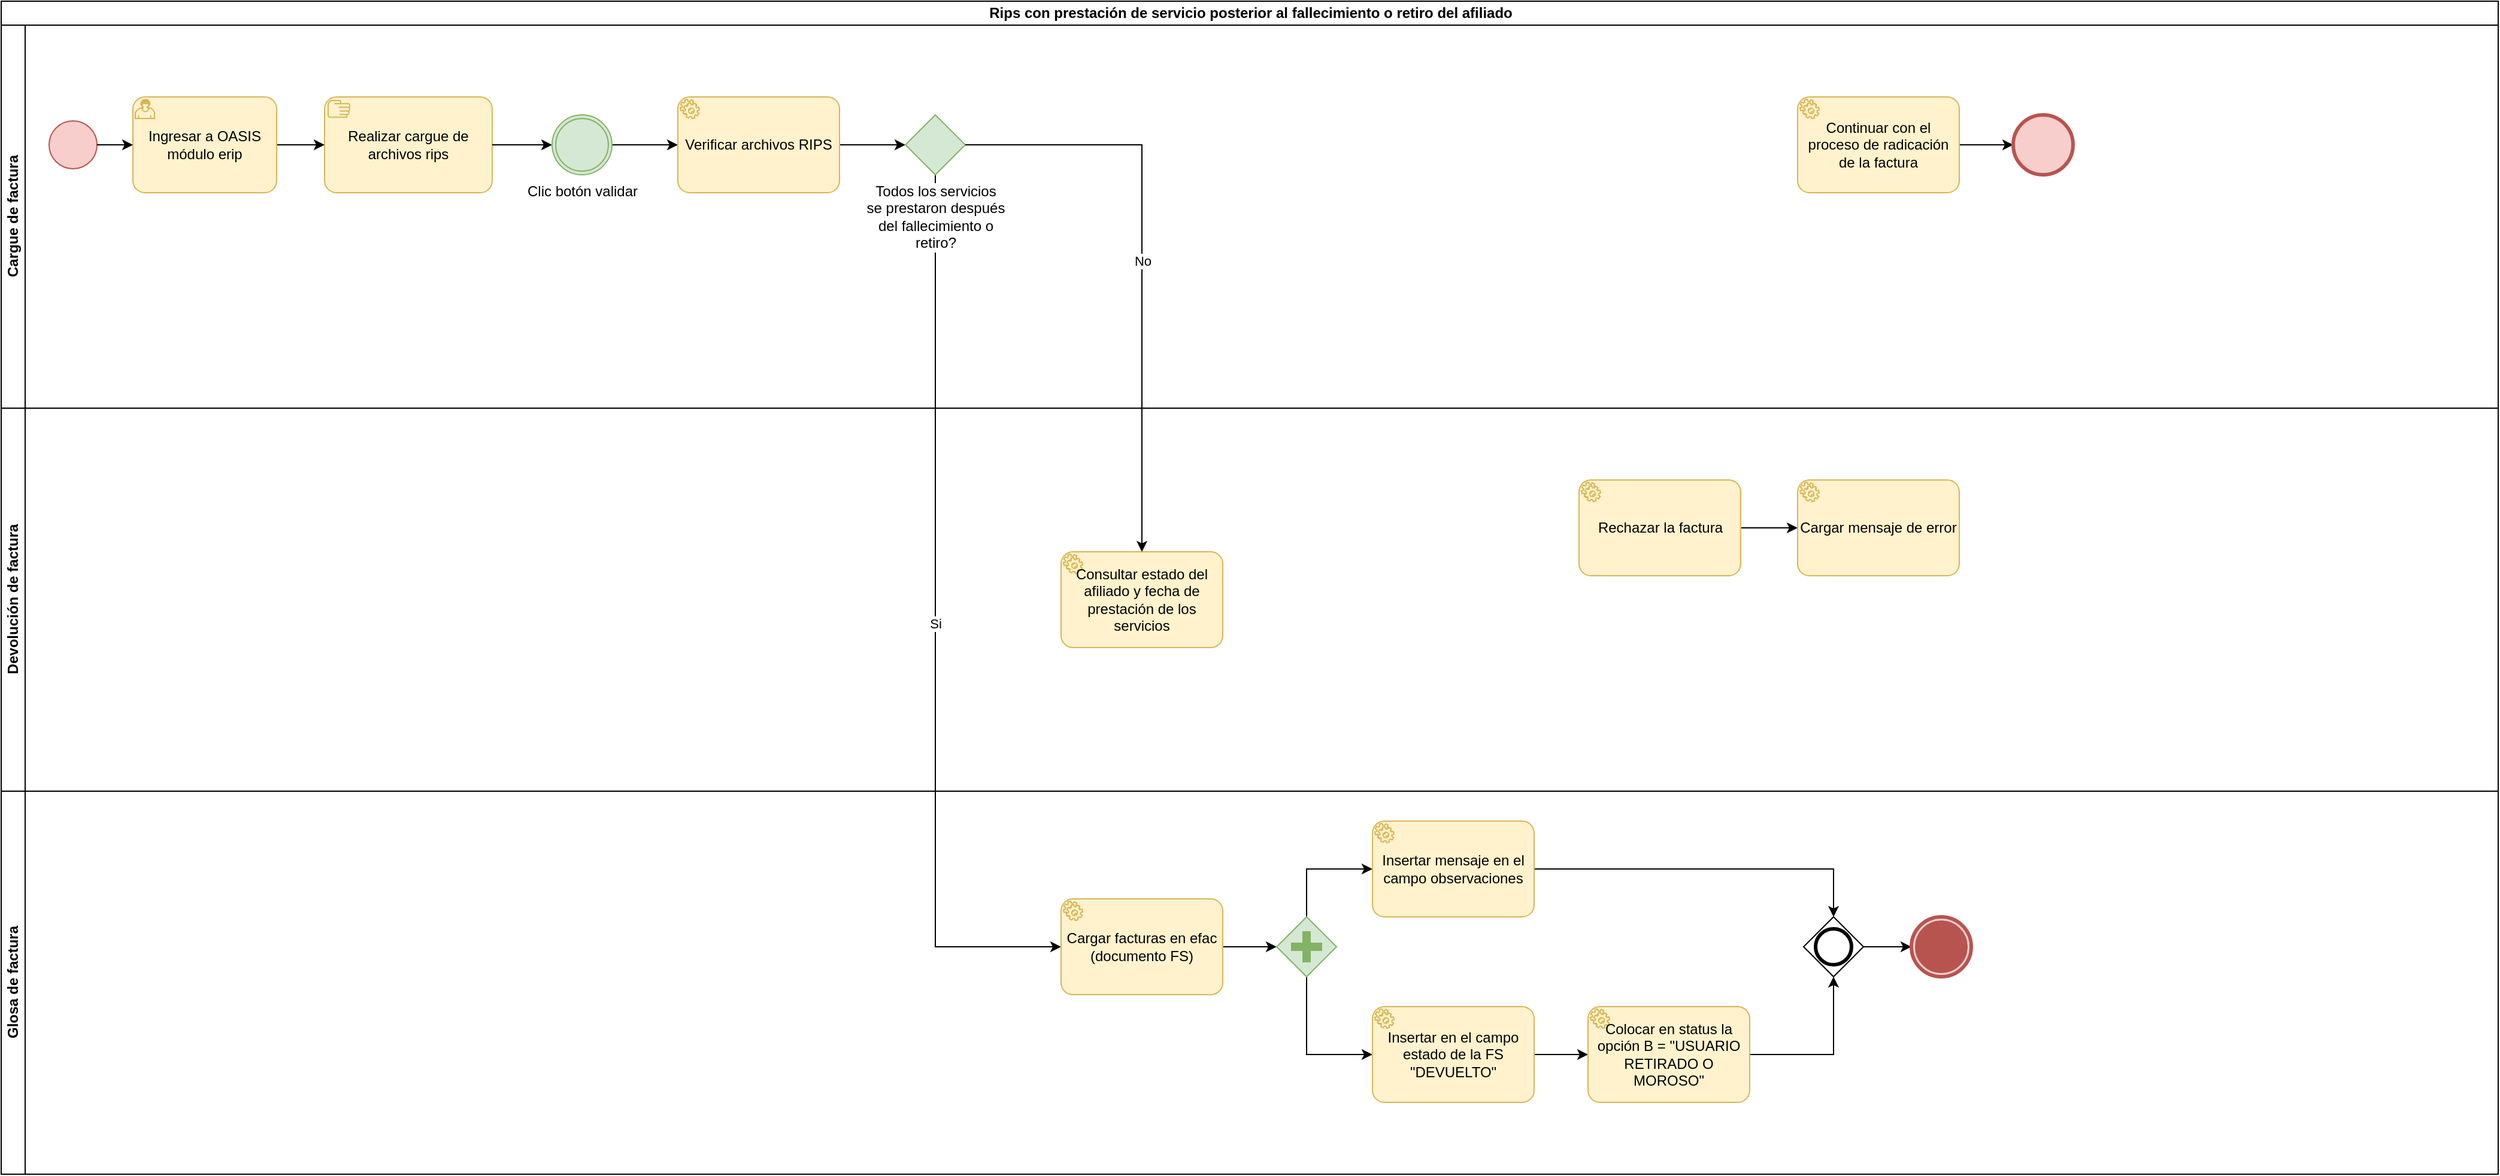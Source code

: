 <mxfile version="21.7.1" type="github">
  <diagram name="Página-1" id="mpdH6doztN7DgkLEiqyZ">
    <mxGraphModel dx="1674" dy="792" grid="1" gridSize="10" guides="1" tooltips="1" connect="1" arrows="1" fold="1" page="1" pageScale="1" pageWidth="2150" pageHeight="930" math="0" shadow="0">
      <root>
        <mxCell id="0" />
        <mxCell id="1" parent="0" />
        <mxCell id="F8KtdpI1GHPBsjBE2DjE-1" value="&lt;font style=&quot;vertical-align: inherit;&quot;&gt;&lt;font style=&quot;vertical-align: inherit;&quot;&gt;Rips con prestación de servicio posterior al fallecimiento o retiro del afiliado&lt;/font&gt;&lt;/font&gt;" style="swimlane;childLayout=stackLayout;resizeParent=1;resizeParentMax=0;horizontal=1;startSize=20;horizontalStack=0;html=1;" parent="1" vertex="1">
          <mxGeometry x="35" y="10" width="2085" height="980" as="geometry" />
        </mxCell>
        <mxCell id="I0qWXPTTr72CTAHtNLoR-31" value="Si" style="edgeStyle=orthogonalEdgeStyle;rounded=0;orthogonalLoop=1;jettySize=auto;html=1;entryX=0;entryY=0.5;entryDx=0;entryDy=0;entryPerimeter=0;" edge="1" parent="F8KtdpI1GHPBsjBE2DjE-1" source="I0qWXPTTr72CTAHtNLoR-29" target="I0qWXPTTr72CTAHtNLoR-32">
          <mxGeometry relative="1" as="geometry">
            <mxPoint x="780" y="740" as="targetPoint" />
            <Array as="points">
              <mxPoint x="780" y="790" />
            </Array>
          </mxGeometry>
        </mxCell>
        <mxCell id="F8KtdpI1GHPBsjBE2DjE-2" value="&lt;font style=&quot;vertical-align: inherit;&quot;&gt;&lt;font style=&quot;vertical-align: inherit;&quot;&gt;Cargue de factura&lt;/font&gt;&lt;/font&gt;" style="swimlane;startSize=20;horizontal=0;html=1;" parent="F8KtdpI1GHPBsjBE2DjE-1" vertex="1">
          <mxGeometry y="20" width="2085" height="320" as="geometry" />
        </mxCell>
        <mxCell id="F8KtdpI1GHPBsjBE2DjE-4" value="" style="points=[[0.145,0.145,0],[0.5,0,0],[0.855,0.145,0],[1,0.5,0],[0.855,0.855,0],[0.5,1,0],[0.145,0.855,0],[0,0.5,0]];shape=mxgraph.bpmn.event;html=1;verticalLabelPosition=bottom;labelBackgroundColor=#ffffff;verticalAlign=top;align=center;perimeter=ellipsePerimeter;outlineConnect=0;aspect=fixed;outline=standard;symbol=general;fillColor=#f8cecc;strokeColor=#b85450;" parent="F8KtdpI1GHPBsjBE2DjE-2" vertex="1">
          <mxGeometry x="40" y="80" width="40" height="40" as="geometry" />
        </mxCell>
        <mxCell id="F8KtdpI1GHPBsjBE2DjE-5" value="Realizar cargue de archivos rips" style="points=[[0.25,0,0],[0.5,0,0],[0.75,0,0],[1,0.25,0],[1,0.5,0],[1,0.75,0],[0.75,1,0],[0.5,1,0],[0.25,1,0],[0,0.75,0],[0,0.5,0],[0,0.25,0]];shape=mxgraph.bpmn.task;whiteSpace=wrap;rectStyle=rounded;size=10;html=1;container=1;expand=0;collapsible=0;taskMarker=manual;fillColor=#fff2cc;strokeColor=#d6b656;" parent="F8KtdpI1GHPBsjBE2DjE-2" vertex="1">
          <mxGeometry x="270" y="60" width="140" height="80" as="geometry" />
        </mxCell>
        <mxCell id="F8KtdpI1GHPBsjBE2DjE-6" style="edgeStyle=orthogonalEdgeStyle;rounded=0;orthogonalLoop=1;jettySize=auto;html=1;" parent="F8KtdpI1GHPBsjBE2DjE-2" source="F8KtdpI1GHPBsjBE2DjE-7" target="F8KtdpI1GHPBsjBE2DjE-5" edge="1">
          <mxGeometry relative="1" as="geometry">
            <mxPoint x="270" y="100" as="targetPoint" />
          </mxGeometry>
        </mxCell>
        <mxCell id="F8KtdpI1GHPBsjBE2DjE-7" value="Ingresar a OASIS módulo erip" style="points=[[0.25,0,0],[0.5,0,0],[0.75,0,0],[1,0.25,0],[1,0.5,0],[1,0.75,0],[0.75,1,0],[0.5,1,0],[0.25,1,0],[0,0.75,0],[0,0.5,0],[0,0.25,0]];shape=mxgraph.bpmn.task;whiteSpace=wrap;rectStyle=rounded;size=10;html=1;container=1;expand=0;collapsible=0;taskMarker=user;fillColor=#fff2cc;strokeColor=#d6b656;" parent="F8KtdpI1GHPBsjBE2DjE-2" vertex="1">
          <mxGeometry x="110" y="60" width="120" height="80" as="geometry" />
        </mxCell>
        <mxCell id="F8KtdpI1GHPBsjBE2DjE-8" style="edgeStyle=orthogonalEdgeStyle;rounded=0;orthogonalLoop=1;jettySize=auto;html=1;entryX=0;entryY=0.5;entryDx=0;entryDy=0;entryPerimeter=0;" parent="F8KtdpI1GHPBsjBE2DjE-2" source="F8KtdpI1GHPBsjBE2DjE-4" target="F8KtdpI1GHPBsjBE2DjE-7" edge="1">
          <mxGeometry relative="1" as="geometry">
            <mxPoint x="110" y="100" as="targetPoint" />
          </mxGeometry>
        </mxCell>
        <mxCell id="F8KtdpI1GHPBsjBE2DjE-9" style="edgeStyle=orthogonalEdgeStyle;rounded=0;orthogonalLoop=1;jettySize=auto;html=1;entryX=0;entryY=0.5;entryDx=0;entryDy=0;entryPerimeter=0;" parent="F8KtdpI1GHPBsjBE2DjE-2" source="F8KtdpI1GHPBsjBE2DjE-5" target="F8KtdpI1GHPBsjBE2DjE-13" edge="1">
          <mxGeometry relative="1" as="geometry">
            <mxPoint x="460" y="100" as="targetPoint" />
          </mxGeometry>
        </mxCell>
        <mxCell id="F8KtdpI1GHPBsjBE2DjE-12" style="edgeStyle=orthogonalEdgeStyle;rounded=0;orthogonalLoop=1;jettySize=auto;html=1;entryX=0;entryY=0.5;entryDx=0;entryDy=0;entryPerimeter=0;" parent="F8KtdpI1GHPBsjBE2DjE-2" source="F8KtdpI1GHPBsjBE2DjE-13" target="F8KtdpI1GHPBsjBE2DjE-24" edge="1">
          <mxGeometry relative="1" as="geometry">
            <mxPoint x="560" y="100" as="targetPoint" />
          </mxGeometry>
        </mxCell>
        <mxCell id="F8KtdpI1GHPBsjBE2DjE-13" value="Clic botón validar" style="points=[[0.145,0.145,0],[0.5,0,0],[0.855,0.145,0],[1,0.5,0],[0.855,0.855,0],[0.5,1,0],[0.145,0.855,0],[0,0.5,0]];shape=mxgraph.bpmn.event;html=1;verticalLabelPosition=bottom;labelBackgroundColor=#ffffff;verticalAlign=top;align=center;perimeter=ellipsePerimeter;outlineConnect=0;aspect=fixed;outline=throwing;symbol=general;fillColor=#d5e8d4;strokeColor=#82b366;" parent="F8KtdpI1GHPBsjBE2DjE-2" vertex="1">
          <mxGeometry x="460" y="75" width="50" height="50" as="geometry" />
        </mxCell>
        <mxCell id="F8KtdpI1GHPBsjBE2DjE-23" style="edgeStyle=orthogonalEdgeStyle;rounded=0;orthogonalLoop=1;jettySize=auto;html=1;entryX=0;entryY=0.5;entryDx=0;entryDy=0;entryPerimeter=0;" parent="F8KtdpI1GHPBsjBE2DjE-2" source="F8KtdpI1GHPBsjBE2DjE-24" target="I0qWXPTTr72CTAHtNLoR-29" edge="1">
          <mxGeometry relative="1" as="geometry">
            <mxPoint x="755" y="100" as="targetPoint" />
          </mxGeometry>
        </mxCell>
        <mxCell id="F8KtdpI1GHPBsjBE2DjE-24" value="&lt;font style=&quot;vertical-align: inherit;&quot;&gt;&lt;font style=&quot;vertical-align: inherit;&quot;&gt;Verificar archivos RIPS&lt;/font&gt;&lt;/font&gt;" style="points=[[0.25,0,0],[0.5,0,0],[0.75,0,0],[1,0.25,0],[1,0.5,0],[1,0.75,0],[0.75,1,0],[0.5,1,0],[0.25,1,0],[0,0.75,0],[0,0.5,0],[0,0.25,0]];shape=mxgraph.bpmn.task;whiteSpace=wrap;rectStyle=rounded;size=10;html=1;container=1;expand=0;collapsible=0;taskMarker=service;fillColor=#fff2cc;strokeColor=#d6b656;" parent="F8KtdpI1GHPBsjBE2DjE-2" vertex="1">
          <mxGeometry x="565" y="60" width="135" height="80" as="geometry" />
        </mxCell>
        <mxCell id="F8KtdpI1GHPBsjBE2DjE-27" style="edgeStyle=orthogonalEdgeStyle;rounded=0;orthogonalLoop=1;jettySize=auto;html=1;" parent="F8KtdpI1GHPBsjBE2DjE-2" source="F8KtdpI1GHPBsjBE2DjE-28" target="F8KtdpI1GHPBsjBE2DjE-29" edge="1">
          <mxGeometry relative="1" as="geometry" />
        </mxCell>
        <mxCell id="F8KtdpI1GHPBsjBE2DjE-28" value="Continuar con el proceso de radicación de la factura" style="points=[[0.25,0,0],[0.5,0,0],[0.75,0,0],[1,0.25,0],[1,0.5,0],[1,0.75,0],[0.75,1,0],[0.5,1,0],[0.25,1,0],[0,0.75,0],[0,0.5,0],[0,0.25,0]];shape=mxgraph.bpmn.task;whiteSpace=wrap;rectStyle=rounded;size=10;html=1;container=1;expand=0;collapsible=0;taskMarker=service;fillColor=#fff2cc;strokeColor=#d6b656;" parent="F8KtdpI1GHPBsjBE2DjE-2" vertex="1">
          <mxGeometry x="1500" y="60" width="135" height="80" as="geometry" />
        </mxCell>
        <mxCell id="F8KtdpI1GHPBsjBE2DjE-29" value="" style="points=[[0.145,0.145,0],[0.5,0,0],[0.855,0.145,0],[1,0.5,0],[0.855,0.855,0],[0.5,1,0],[0.145,0.855,0],[0,0.5,0]];shape=mxgraph.bpmn.event;html=1;verticalLabelPosition=bottom;labelBackgroundColor=#ffffff;verticalAlign=top;align=center;perimeter=ellipsePerimeter;outlineConnect=0;aspect=fixed;outline=end;symbol=terminate2;fillColor=#f8cecc;strokeColor=#b85450;" parent="F8KtdpI1GHPBsjBE2DjE-2" vertex="1">
          <mxGeometry x="1680" y="75" width="50" height="50" as="geometry" />
        </mxCell>
        <mxCell id="I0qWXPTTr72CTAHtNLoR-29" value="Todos los servicios&lt;br&gt;se prestaron después&lt;br&gt;del fallecimiento o&lt;br&gt;retiro?" style="points=[[0.25,0.25,0],[0.5,0,0],[0.75,0.25,0],[1,0.5,0],[0.75,0.75,0],[0.5,1,0],[0.25,0.75,0],[0,0.5,0]];shape=mxgraph.bpmn.gateway2;html=1;verticalLabelPosition=bottom;labelBackgroundColor=#ffffff;verticalAlign=top;align=center;perimeter=rhombusPerimeter;outlineConnect=0;outline=none;symbol=none;fillColor=#d5e8d4;strokeColor=#82b366;" vertex="1" parent="F8KtdpI1GHPBsjBE2DjE-2">
          <mxGeometry x="755" y="75" width="50" height="50" as="geometry" />
        </mxCell>
        <mxCell id="F8KtdpI1GHPBsjBE2DjE-30" value="&lt;font style=&quot;vertical-align: inherit;&quot;&gt;&lt;font style=&quot;vertical-align: inherit;&quot;&gt;Devolución de factura&lt;/font&gt;&lt;/font&gt;" style="swimlane;startSize=20;horizontal=0;html=1;" parent="F8KtdpI1GHPBsjBE2DjE-1" vertex="1">
          <mxGeometry y="340" width="2085" height="320" as="geometry" />
        </mxCell>
        <mxCell id="F8KtdpI1GHPBsjBE2DjE-31" style="edgeStyle=orthogonalEdgeStyle;rounded=0;orthogonalLoop=1;jettySize=auto;html=1;" parent="F8KtdpI1GHPBsjBE2DjE-30" source="F8KtdpI1GHPBsjBE2DjE-32" target="F8KtdpI1GHPBsjBE2DjE-35" edge="1">
          <mxGeometry relative="1" as="geometry">
            <mxPoint x="1500" y="100" as="targetPoint" />
          </mxGeometry>
        </mxCell>
        <mxCell id="F8KtdpI1GHPBsjBE2DjE-32" value="Rechazar la factura" style="points=[[0.25,0,0],[0.5,0,0],[0.75,0,0],[1,0.25,0],[1,0.5,0],[1,0.75,0],[0.75,1,0],[0.5,1,0],[0.25,1,0],[0,0.75,0],[0,0.5,0],[0,0.25,0]];shape=mxgraph.bpmn.task;whiteSpace=wrap;rectStyle=rounded;size=10;html=1;container=1;expand=0;collapsible=0;taskMarker=service;fillColor=#fff2cc;strokeColor=#d6b656;" parent="F8KtdpI1GHPBsjBE2DjE-30" vertex="1">
          <mxGeometry x="1317.5" y="60" width="135" height="80" as="geometry" />
        </mxCell>
        <mxCell id="F8KtdpI1GHPBsjBE2DjE-35" value="Cargar mensaje de error" style="points=[[0.25,0,0],[0.5,0,0],[0.75,0,0],[1,0.25,0],[1,0.5,0],[1,0.75,0],[0.75,1,0],[0.5,1,0],[0.25,1,0],[0,0.75,0],[0,0.5,0],[0,0.25,0]];shape=mxgraph.bpmn.task;whiteSpace=wrap;rectStyle=rounded;size=10;html=1;container=1;expand=0;collapsible=0;taskMarker=service;fillColor=#fff2cc;strokeColor=#d6b656;" parent="F8KtdpI1GHPBsjBE2DjE-30" vertex="1">
          <mxGeometry x="1500" y="60" width="135" height="80" as="geometry" />
        </mxCell>
        <mxCell id="I0qWXPTTr72CTAHtNLoR-33" value="Consultar estado del afiliado y fecha de prestación de los servicios" style="points=[[0.25,0,0],[0.5,0,0],[0.75,0,0],[1,0.25,0],[1,0.5,0],[1,0.75,0],[0.75,1,0],[0.5,1,0],[0.25,1,0],[0,0.75,0],[0,0.5,0],[0,0.25,0]];shape=mxgraph.bpmn.task;whiteSpace=wrap;rectStyle=rounded;size=10;html=1;container=1;expand=0;collapsible=0;taskMarker=service;fillColor=#fff2cc;strokeColor=#d6b656;" vertex="1" parent="F8KtdpI1GHPBsjBE2DjE-30">
          <mxGeometry x="885" y="120" width="135" height="80" as="geometry" />
        </mxCell>
        <mxCell id="I0qWXPTTr72CTAHtNLoR-1" value="&lt;font style=&quot;vertical-align: inherit;&quot;&gt;&lt;font style=&quot;vertical-align: inherit;&quot;&gt;Glosa de factura&lt;/font&gt;&lt;/font&gt;" style="swimlane;startSize=20;horizontal=0;html=1;" vertex="1" parent="F8KtdpI1GHPBsjBE2DjE-1">
          <mxGeometry y="660" width="2085" height="320" as="geometry" />
        </mxCell>
        <mxCell id="I0qWXPTTr72CTAHtNLoR-35" style="edgeStyle=orthogonalEdgeStyle;rounded=0;orthogonalLoop=1;jettySize=auto;html=1;" edge="1" parent="I0qWXPTTr72CTAHtNLoR-1" source="I0qWXPTTr72CTAHtNLoR-32" target="I0qWXPTTr72CTAHtNLoR-34">
          <mxGeometry relative="1" as="geometry" />
        </mxCell>
        <mxCell id="I0qWXPTTr72CTAHtNLoR-32" value="&lt;font style=&quot;vertical-align: inherit;&quot;&gt;&lt;font style=&quot;vertical-align: inherit;&quot;&gt;Cargar facturas en efac (documento FS)&lt;/font&gt;&lt;/font&gt;" style="points=[[0.25,0,0],[0.5,0,0],[0.75,0,0],[1,0.25,0],[1,0.5,0],[1,0.75,0],[0.75,1,0],[0.5,1,0],[0.25,1,0],[0,0.75,0],[0,0.5,0],[0,0.25,0]];shape=mxgraph.bpmn.task;whiteSpace=wrap;rectStyle=rounded;size=10;html=1;container=1;expand=0;collapsible=0;taskMarker=service;fillColor=#fff2cc;strokeColor=#d6b656;" vertex="1" parent="I0qWXPTTr72CTAHtNLoR-1">
          <mxGeometry x="885" y="90" width="135" height="80" as="geometry" />
        </mxCell>
        <mxCell id="I0qWXPTTr72CTAHtNLoR-38" style="edgeStyle=orthogonalEdgeStyle;rounded=0;orthogonalLoop=1;jettySize=auto;html=1;entryX=0;entryY=0.5;entryDx=0;entryDy=0;entryPerimeter=0;" edge="1" parent="I0qWXPTTr72CTAHtNLoR-1" source="I0qWXPTTr72CTAHtNLoR-34" target="I0qWXPTTr72CTAHtNLoR-36">
          <mxGeometry relative="1" as="geometry">
            <Array as="points">
              <mxPoint x="1090" y="65" />
            </Array>
          </mxGeometry>
        </mxCell>
        <mxCell id="I0qWXPTTr72CTAHtNLoR-39" style="edgeStyle=orthogonalEdgeStyle;rounded=0;orthogonalLoop=1;jettySize=auto;html=1;entryX=0;entryY=0.5;entryDx=0;entryDy=0;entryPerimeter=0;" edge="1" parent="I0qWXPTTr72CTAHtNLoR-1" source="I0qWXPTTr72CTAHtNLoR-34" target="I0qWXPTTr72CTAHtNLoR-37">
          <mxGeometry relative="1" as="geometry">
            <Array as="points">
              <mxPoint x="1090" y="220" />
            </Array>
          </mxGeometry>
        </mxCell>
        <mxCell id="I0qWXPTTr72CTAHtNLoR-34" value="" style="points=[[0.25,0.25,0],[0.5,0,0],[0.75,0.25,0],[1,0.5,0],[0.75,0.75,0],[0.5,1,0],[0.25,0.75,0],[0,0.5,0]];shape=mxgraph.bpmn.gateway2;html=1;verticalLabelPosition=bottom;labelBackgroundColor=#ffffff;verticalAlign=top;align=center;perimeter=rhombusPerimeter;outlineConnect=0;outline=none;symbol=none;gwType=parallel;fillColor=#d5e8d4;strokeColor=#82b366;" vertex="1" parent="I0qWXPTTr72CTAHtNLoR-1">
          <mxGeometry x="1065" y="105" width="50" height="50" as="geometry" />
        </mxCell>
        <mxCell id="I0qWXPTTr72CTAHtNLoR-43" style="edgeStyle=orthogonalEdgeStyle;rounded=0;orthogonalLoop=1;jettySize=auto;html=1;entryX=0.5;entryY=0;entryDx=0;entryDy=0;entryPerimeter=0;" edge="1" parent="I0qWXPTTr72CTAHtNLoR-1" source="I0qWXPTTr72CTAHtNLoR-36" target="I0qWXPTTr72CTAHtNLoR-42">
          <mxGeometry relative="1" as="geometry" />
        </mxCell>
        <mxCell id="I0qWXPTTr72CTAHtNLoR-36" value="&lt;font style=&quot;vertical-align: inherit;&quot;&gt;&lt;font style=&quot;vertical-align: inherit;&quot;&gt;Insertar mensaje en el campo observaciones&lt;/font&gt;&lt;/font&gt;" style="points=[[0.25,0,0],[0.5,0,0],[0.75,0,0],[1,0.25,0],[1,0.5,0],[1,0.75,0],[0.75,1,0],[0.5,1,0],[0.25,1,0],[0,0.75,0],[0,0.5,0],[0,0.25,0]];shape=mxgraph.bpmn.task;whiteSpace=wrap;rectStyle=rounded;size=10;html=1;container=1;expand=0;collapsible=0;taskMarker=service;fillColor=#fff2cc;strokeColor=#d6b656;" vertex="1" parent="I0qWXPTTr72CTAHtNLoR-1">
          <mxGeometry x="1145" y="25" width="135" height="80" as="geometry" />
        </mxCell>
        <mxCell id="I0qWXPTTr72CTAHtNLoR-41" style="edgeStyle=orthogonalEdgeStyle;rounded=0;orthogonalLoop=1;jettySize=auto;html=1;" edge="1" parent="I0qWXPTTr72CTAHtNLoR-1" source="I0qWXPTTr72CTAHtNLoR-37" target="I0qWXPTTr72CTAHtNLoR-40">
          <mxGeometry relative="1" as="geometry" />
        </mxCell>
        <mxCell id="I0qWXPTTr72CTAHtNLoR-37" value="&lt;font style=&quot;vertical-align: inherit;&quot;&gt;&lt;font style=&quot;vertical-align: inherit;&quot;&gt;Insertar en el campo estado de la FS &quot;DEVUELTO&quot;&lt;/font&gt;&lt;/font&gt;" style="points=[[0.25,0,0],[0.5,0,0],[0.75,0,0],[1,0.25,0],[1,0.5,0],[1,0.75,0],[0.75,1,0],[0.5,1,0],[0.25,1,0],[0,0.75,0],[0,0.5,0],[0,0.25,0]];shape=mxgraph.bpmn.task;whiteSpace=wrap;rectStyle=rounded;size=10;html=1;container=1;expand=0;collapsible=0;taskMarker=service;fillColor=#fff2cc;strokeColor=#d6b656;" vertex="1" parent="I0qWXPTTr72CTAHtNLoR-1">
          <mxGeometry x="1145" y="180" width="135" height="80" as="geometry" />
        </mxCell>
        <mxCell id="I0qWXPTTr72CTAHtNLoR-44" style="edgeStyle=orthogonalEdgeStyle;rounded=0;orthogonalLoop=1;jettySize=auto;html=1;" edge="1" parent="I0qWXPTTr72CTAHtNLoR-1" source="I0qWXPTTr72CTAHtNLoR-40" target="I0qWXPTTr72CTAHtNLoR-42">
          <mxGeometry relative="1" as="geometry" />
        </mxCell>
        <mxCell id="I0qWXPTTr72CTAHtNLoR-40" value="&lt;font style=&quot;vertical-align: inherit;&quot;&gt;&lt;font style=&quot;vertical-align: inherit;&quot;&gt;Colocar en status la opción B = &quot;USUARIO RETIRADO O MOROSO&quot;&lt;/font&gt;&lt;/font&gt;" style="points=[[0.25,0,0],[0.5,0,0],[0.75,0,0],[1,0.25,0],[1,0.5,0],[1,0.75,0],[0.75,1,0],[0.5,1,0],[0.25,1,0],[0,0.75,0],[0,0.5,0],[0,0.25,0]];shape=mxgraph.bpmn.task;whiteSpace=wrap;rectStyle=rounded;size=10;html=1;container=1;expand=0;collapsible=0;taskMarker=service;fillColor=#fff2cc;strokeColor=#d6b656;" vertex="1" parent="I0qWXPTTr72CTAHtNLoR-1">
          <mxGeometry x="1325" y="180" width="135" height="80" as="geometry" />
        </mxCell>
        <mxCell id="I0qWXPTTr72CTAHtNLoR-46" style="edgeStyle=orthogonalEdgeStyle;rounded=0;orthogonalLoop=1;jettySize=auto;html=1;" edge="1" parent="I0qWXPTTr72CTAHtNLoR-1" source="I0qWXPTTr72CTAHtNLoR-42" target="I0qWXPTTr72CTAHtNLoR-45">
          <mxGeometry relative="1" as="geometry" />
        </mxCell>
        <mxCell id="I0qWXPTTr72CTAHtNLoR-42" value="" style="points=[[0.25,0.25,0],[0.5,0,0],[0.75,0.25,0],[1,0.5,0],[0.75,0.75,0],[0.5,1,0],[0.25,0.75,0],[0,0.5,0]];shape=mxgraph.bpmn.gateway2;html=1;verticalLabelPosition=bottom;labelBackgroundColor=#ffffff;verticalAlign=top;align=center;perimeter=rhombusPerimeter;outlineConnect=0;outline=end;symbol=general;" vertex="1" parent="I0qWXPTTr72CTAHtNLoR-1">
          <mxGeometry x="1505" y="105" width="50" height="50" as="geometry" />
        </mxCell>
        <mxCell id="I0qWXPTTr72CTAHtNLoR-45" value="" style="points=[[0.145,0.145,0],[0.5,0,0],[0.855,0.145,0],[1,0.5,0],[0.855,0.855,0],[0.5,1,0],[0.145,0.855,0],[0,0.5,0]];shape=mxgraph.bpmn.event;html=1;verticalLabelPosition=bottom;labelBackgroundColor=#ffffff;verticalAlign=top;align=center;perimeter=ellipsePerimeter;outlineConnect=0;aspect=fixed;outline=end;symbol=terminate;fillColor=#f8cecc;strokeColor=#b85450;" vertex="1" parent="I0qWXPTTr72CTAHtNLoR-1">
          <mxGeometry x="1595" y="105" width="50" height="50" as="geometry" />
        </mxCell>
        <mxCell id="I0qWXPTTr72CTAHtNLoR-30" value="No" style="edgeStyle=orthogonalEdgeStyle;rounded=0;orthogonalLoop=1;jettySize=auto;html=1;" edge="1" parent="F8KtdpI1GHPBsjBE2DjE-1" source="I0qWXPTTr72CTAHtNLoR-29" target="I0qWXPTTr72CTAHtNLoR-33">
          <mxGeometry relative="1" as="geometry">
            <mxPoint x="935" y="450" as="targetPoint" />
          </mxGeometry>
        </mxCell>
      </root>
    </mxGraphModel>
  </diagram>
</mxfile>
